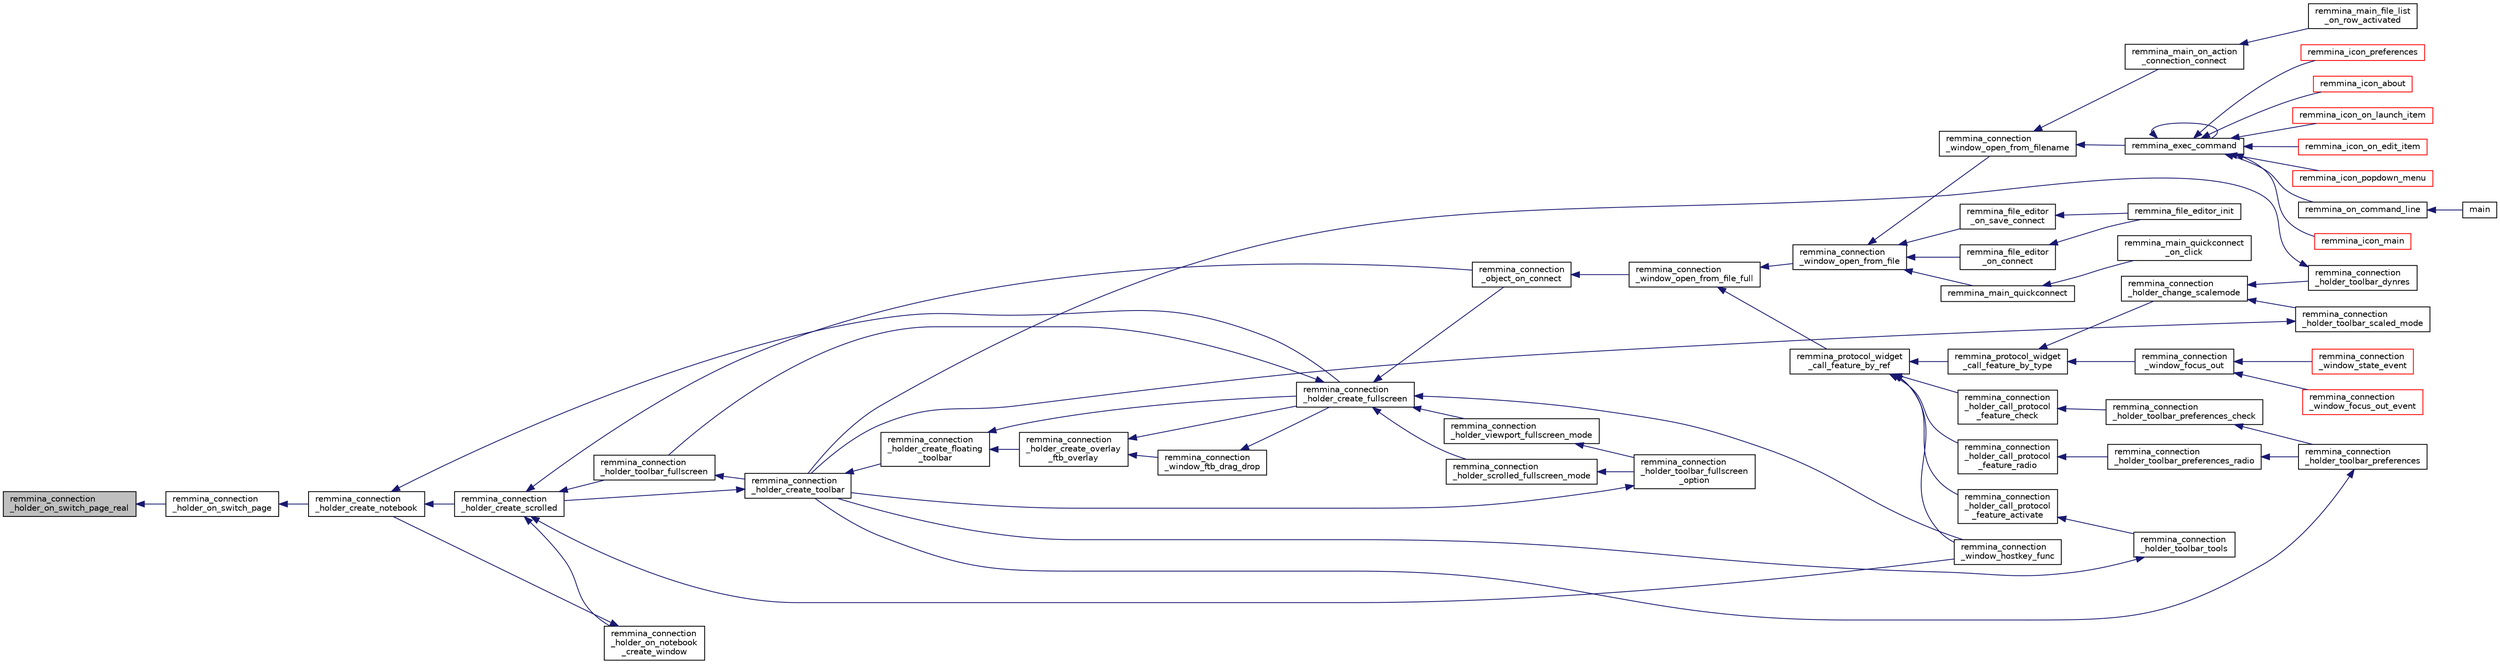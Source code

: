digraph "remmina_connection_holder_on_switch_page_real"
{
  edge [fontname="Helvetica",fontsize="10",labelfontname="Helvetica",labelfontsize="10"];
  node [fontname="Helvetica",fontsize="10",shape=record];
  rankdir="LR";
  Node5341 [label="remmina_connection\l_holder_on_switch_page_real",height=0.2,width=0.4,color="black", fillcolor="grey75", style="filled", fontcolor="black"];
  Node5341 -> Node5342 [dir="back",color="midnightblue",fontsize="10",style="solid",fontname="Helvetica"];
  Node5342 [label="remmina_connection\l_holder_on_switch_page",height=0.2,width=0.4,color="black", fillcolor="white", style="filled",URL="$remmina__connection__window_8c.html#ac93e70cd6f65ebb4bee3827240cf1c05"];
  Node5342 -> Node5343 [dir="back",color="midnightblue",fontsize="10",style="solid",fontname="Helvetica"];
  Node5343 [label="remmina_connection\l_holder_create_notebook",height=0.2,width=0.4,color="black", fillcolor="white", style="filled",URL="$remmina__connection__window_8c.html#ae616dc409c5775dc73d9a83c1f081705"];
  Node5343 -> Node5344 [dir="back",color="midnightblue",fontsize="10",style="solid",fontname="Helvetica"];
  Node5344 [label="remmina_connection\l_holder_create_scrolled",height=0.2,width=0.4,color="black", fillcolor="white", style="filled",URL="$remmina__connection__window_8c.html#a57b3656c37df65d276ddd50a16906dc7"];
  Node5344 -> Node5345 [dir="back",color="midnightblue",fontsize="10",style="solid",fontname="Helvetica"];
  Node5345 [label="remmina_connection\l_holder_toolbar_fullscreen",height=0.2,width=0.4,color="black", fillcolor="white", style="filled",URL="$remmina__connection__window_8c.html#a02ac20f50f1b7b816bd7208127efdbee"];
  Node5345 -> Node5346 [dir="back",color="midnightblue",fontsize="10",style="solid",fontname="Helvetica"];
  Node5346 [label="remmina_connection\l_holder_create_toolbar",height=0.2,width=0.4,color="black", fillcolor="white", style="filled",URL="$remmina__connection__window_8c.html#af8138da72278e9e9000276e08a6fd984"];
  Node5346 -> Node5347 [dir="back",color="midnightblue",fontsize="10",style="solid",fontname="Helvetica"];
  Node5347 [label="remmina_connection\l_holder_create_floating\l_toolbar",height=0.2,width=0.4,color="black", fillcolor="white", style="filled",URL="$remmina__connection__window_8c.html#a967dca6c1876afc3e6bcb763f9709d43"];
  Node5347 -> Node5348 [dir="back",color="midnightblue",fontsize="10",style="solid",fontname="Helvetica"];
  Node5348 [label="remmina_connection\l_holder_create_overlay\l_ftb_overlay",height=0.2,width=0.4,color="black", fillcolor="white", style="filled",URL="$remmina__connection__window_8c.html#ab2edcb806312b3367c70fbb13c383ae0"];
  Node5348 -> Node5349 [dir="back",color="midnightblue",fontsize="10",style="solid",fontname="Helvetica"];
  Node5349 [label="remmina_connection\l_window_ftb_drag_drop",height=0.2,width=0.4,color="black", fillcolor="white", style="filled",URL="$remmina__connection__window_8c.html#a15c9b2bd929f8f2bb64d0bb6fa60f067"];
  Node5349 -> Node5350 [dir="back",color="midnightblue",fontsize="10",style="solid",fontname="Helvetica"];
  Node5350 [label="remmina_connection\l_holder_create_fullscreen",height=0.2,width=0.4,color="black", fillcolor="white", style="filled",URL="$remmina__connection__window_8c.html#ae67ca4d276339723c1ff87fc224eaccf"];
  Node5350 -> Node5345 [dir="back",color="midnightblue",fontsize="10",style="solid",fontname="Helvetica"];
  Node5350 -> Node5351 [dir="back",color="midnightblue",fontsize="10",style="solid",fontname="Helvetica"];
  Node5351 [label="remmina_connection\l_holder_viewport_fullscreen_mode",height=0.2,width=0.4,color="black", fillcolor="white", style="filled",URL="$remmina__connection__window_8c.html#a0e99d0ff8c39f2c6de508eee9ef498c5"];
  Node5351 -> Node5352 [dir="back",color="midnightblue",fontsize="10",style="solid",fontname="Helvetica"];
  Node5352 [label="remmina_connection\l_holder_toolbar_fullscreen\l_option",height=0.2,width=0.4,color="black", fillcolor="white", style="filled",URL="$remmina__connection__window_8c.html#a1415cdcbed0e6fe9a7978586bf132207"];
  Node5352 -> Node5346 [dir="back",color="midnightblue",fontsize="10",style="solid",fontname="Helvetica"];
  Node5350 -> Node5353 [dir="back",color="midnightblue",fontsize="10",style="solid",fontname="Helvetica"];
  Node5353 [label="remmina_connection\l_holder_scrolled_fullscreen_mode",height=0.2,width=0.4,color="black", fillcolor="white", style="filled",URL="$remmina__connection__window_8c.html#aa25cae5c0e15e13b817b925e42a044a9"];
  Node5353 -> Node5352 [dir="back",color="midnightblue",fontsize="10",style="solid",fontname="Helvetica"];
  Node5350 -> Node5354 [dir="back",color="midnightblue",fontsize="10",style="solid",fontname="Helvetica"];
  Node5354 [label="remmina_connection\l_window_hostkey_func",height=0.2,width=0.4,color="black", fillcolor="white", style="filled",URL="$remmina__connection__window_8c.html#abef663d930076deb3105f86dabe2a9c3"];
  Node5350 -> Node5355 [dir="back",color="midnightblue",fontsize="10",style="solid",fontname="Helvetica"];
  Node5355 [label="remmina_connection\l_object_on_connect",height=0.2,width=0.4,color="black", fillcolor="white", style="filled",URL="$remmina__connection__window_8c.html#a0ad685a873ecef95ec13caba17e0c22e"];
  Node5355 -> Node5356 [dir="back",color="midnightblue",fontsize="10",style="solid",fontname="Helvetica"];
  Node5356 [label="remmina_connection\l_window_open_from_file_full",height=0.2,width=0.4,color="black", fillcolor="white", style="filled",URL="$remmina__connection__window_8h.html#adbf2b670ca3bae96a99cb0b36021a961"];
  Node5356 -> Node5357 [dir="back",color="midnightblue",fontsize="10",style="solid",fontname="Helvetica"];
  Node5357 [label="remmina_connection\l_window_open_from_file",height=0.2,width=0.4,color="black", fillcolor="white", style="filled",URL="$remmina__connection__window_8h.html#a1c7f722a89609523cc4de079cc82f23c"];
  Node5357 -> Node5358 [dir="back",color="midnightblue",fontsize="10",style="solid",fontname="Helvetica"];
  Node5358 [label="remmina_connection\l_window_open_from_filename",height=0.2,width=0.4,color="black", fillcolor="white", style="filled",URL="$remmina__connection__window_8h.html#ab0ed27ef360efc7d92906cbabf9da5db"];
  Node5358 -> Node5359 [dir="back",color="midnightblue",fontsize="10",style="solid",fontname="Helvetica"];
  Node5359 [label="remmina_exec_command",height=0.2,width=0.4,color="black", fillcolor="white", style="filled",URL="$remmina__exec_8h.html#a424cabdcff647797061e7482049d62a7"];
  Node5359 -> Node5360 [dir="back",color="midnightblue",fontsize="10",style="solid",fontname="Helvetica"];
  Node5360 [label="remmina_on_command_line",height=0.2,width=0.4,color="black", fillcolor="white", style="filled",URL="$remmina_8c.html#aeb286fc5bd52ab5382ab8cb495dc2914"];
  Node5360 -> Node5361 [dir="back",color="midnightblue",fontsize="10",style="solid",fontname="Helvetica"];
  Node5361 [label="main",height=0.2,width=0.4,color="black", fillcolor="white", style="filled",URL="$remmina_8c.html#a0ddf1224851353fc92bfbff6f499fa97"];
  Node5359 -> Node5359 [dir="back",color="midnightblue",fontsize="10",style="solid",fontname="Helvetica"];
  Node5359 -> Node5362 [dir="back",color="midnightblue",fontsize="10",style="solid",fontname="Helvetica"];
  Node5362 [label="remmina_icon_main",height=0.2,width=0.4,color="red", fillcolor="white", style="filled",URL="$remmina__icon_8c.html#a920476110ab6410c8fc8cf734109e497"];
  Node5359 -> Node5373 [dir="back",color="midnightblue",fontsize="10",style="solid",fontname="Helvetica"];
  Node5373 [label="remmina_icon_preferences",height=0.2,width=0.4,color="red", fillcolor="white", style="filled",URL="$remmina__icon_8c.html#ad3b0e3d12e4854eae05b1afea19da404"];
  Node5359 -> Node5374 [dir="back",color="midnightblue",fontsize="10",style="solid",fontname="Helvetica"];
  Node5374 [label="remmina_icon_about",height=0.2,width=0.4,color="red", fillcolor="white", style="filled",URL="$remmina__icon_8c.html#a5cdf1958ef01e49889bcee2e90e2cf71"];
  Node5359 -> Node5375 [dir="back",color="midnightblue",fontsize="10",style="solid",fontname="Helvetica"];
  Node5375 [label="remmina_icon_on_launch_item",height=0.2,width=0.4,color="red", fillcolor="white", style="filled",URL="$remmina__icon_8c.html#ad1699688680e12abcfd5c74dd2f76d83"];
  Node5359 -> Node5378 [dir="back",color="midnightblue",fontsize="10",style="solid",fontname="Helvetica"];
  Node5378 [label="remmina_icon_on_edit_item",height=0.2,width=0.4,color="red", fillcolor="white", style="filled",URL="$remmina__icon_8c.html#af8708120906a8dc41a7998ebf9ecd129"];
  Node5359 -> Node5379 [dir="back",color="midnightblue",fontsize="10",style="solid",fontname="Helvetica"];
  Node5379 [label="remmina_icon_popdown_menu",height=0.2,width=0.4,color="red", fillcolor="white", style="filled",URL="$remmina__icon_8c.html#a444be76e3c3a065279c5f9abc7fae833"];
  Node5358 -> Node5380 [dir="back",color="midnightblue",fontsize="10",style="solid",fontname="Helvetica"];
  Node5380 [label="remmina_main_on_action\l_connection_connect",height=0.2,width=0.4,color="black", fillcolor="white", style="filled",URL="$remmina__main_8c.html#ae023d1cb099a4f7bee79f13760566cbf"];
  Node5380 -> Node5381 [dir="back",color="midnightblue",fontsize="10",style="solid",fontname="Helvetica"];
  Node5381 [label="remmina_main_file_list\l_on_row_activated",height=0.2,width=0.4,color="black", fillcolor="white", style="filled",URL="$remmina__main_8c.html#aba1a89a2400c5cc8373c6bd34602ac10"];
  Node5357 -> Node5382 [dir="back",color="midnightblue",fontsize="10",style="solid",fontname="Helvetica"];
  Node5382 [label="remmina_file_editor\l_on_connect",height=0.2,width=0.4,color="black", fillcolor="white", style="filled",URL="$remmina__file__editor_8c.html#a73b8581fd1fd77532b748d91a2951f25"];
  Node5382 -> Node5366 [dir="back",color="midnightblue",fontsize="10",style="solid",fontname="Helvetica"];
  Node5366 [label="remmina_file_editor_init",height=0.2,width=0.4,color="black", fillcolor="white", style="filled",URL="$remmina__file__editor_8c.html#a9afd8d41c66f547320930eb331f3124d"];
  Node5357 -> Node5367 [dir="back",color="midnightblue",fontsize="10",style="solid",fontname="Helvetica"];
  Node5367 [label="remmina_file_editor\l_on_save_connect",height=0.2,width=0.4,color="black", fillcolor="white", style="filled",URL="$remmina__file__editor_8c.html#a57224f3f69f04f398de563b71be6b18e"];
  Node5367 -> Node5366 [dir="back",color="midnightblue",fontsize="10",style="solid",fontname="Helvetica"];
  Node5357 -> Node5383 [dir="back",color="midnightblue",fontsize="10",style="solid",fontname="Helvetica"];
  Node5383 [label="remmina_main_quickconnect",height=0.2,width=0.4,color="black", fillcolor="white", style="filled",URL="$remmina__main_8c.html#a802458852abacebfb16f1f4295806a01"];
  Node5383 -> Node5384 [dir="back",color="midnightblue",fontsize="10",style="solid",fontname="Helvetica"];
  Node5384 [label="remmina_main_quickconnect\l_on_click",height=0.2,width=0.4,color="black", fillcolor="white", style="filled",URL="$remmina__main_8c.html#a210e9e04c7c97cc86412044de31f659d"];
  Node5356 -> Node5385 [dir="back",color="midnightblue",fontsize="10",style="solid",fontname="Helvetica"];
  Node5385 [label="remmina_protocol_widget\l_call_feature_by_ref",height=0.2,width=0.4,color="black", fillcolor="white", style="filled",URL="$remmina__protocol__widget_8h.html#a605b69a9aa4393024369cc5070488692"];
  Node5385 -> Node5386 [dir="back",color="midnightblue",fontsize="10",style="solid",fontname="Helvetica"];
  Node5386 [label="remmina_connection\l_holder_call_protocol\l_feature_radio",height=0.2,width=0.4,color="black", fillcolor="white", style="filled",URL="$remmina__connection__window_8c.html#a86280cb973101817f7410af393bc2f98"];
  Node5386 -> Node5387 [dir="back",color="midnightblue",fontsize="10",style="solid",fontname="Helvetica"];
  Node5387 [label="remmina_connection\l_holder_toolbar_preferences_radio",height=0.2,width=0.4,color="black", fillcolor="white", style="filled",URL="$remmina__connection__window_8c.html#a1ddab4aacc284c606ab237eae9c0b5a9"];
  Node5387 -> Node5388 [dir="back",color="midnightblue",fontsize="10",style="solid",fontname="Helvetica"];
  Node5388 [label="remmina_connection\l_holder_toolbar_preferences",height=0.2,width=0.4,color="black", fillcolor="white", style="filled",URL="$remmina__connection__window_8c.html#a78ec7d6e66d6e6569c1a9a0230c74bc8"];
  Node5388 -> Node5346 [dir="back",color="midnightblue",fontsize="10",style="solid",fontname="Helvetica"];
  Node5385 -> Node5389 [dir="back",color="midnightblue",fontsize="10",style="solid",fontname="Helvetica"];
  Node5389 [label="remmina_connection\l_holder_call_protocol\l_feature_check",height=0.2,width=0.4,color="black", fillcolor="white", style="filled",URL="$remmina__connection__window_8c.html#a8d924ded7fe147df8b5f113e2fb1d6e7"];
  Node5389 -> Node5390 [dir="back",color="midnightblue",fontsize="10",style="solid",fontname="Helvetica"];
  Node5390 [label="remmina_connection\l_holder_toolbar_preferences_check",height=0.2,width=0.4,color="black", fillcolor="white", style="filled",URL="$remmina__connection__window_8c.html#ada0dce340f5f1484c496a2357e8a2c69"];
  Node5390 -> Node5388 [dir="back",color="midnightblue",fontsize="10",style="solid",fontname="Helvetica"];
  Node5385 -> Node5391 [dir="back",color="midnightblue",fontsize="10",style="solid",fontname="Helvetica"];
  Node5391 [label="remmina_connection\l_holder_call_protocol\l_feature_activate",height=0.2,width=0.4,color="black", fillcolor="white", style="filled",URL="$remmina__connection__window_8c.html#a4507b43c6fd10bc68d9512c6b253a552"];
  Node5391 -> Node5392 [dir="back",color="midnightblue",fontsize="10",style="solid",fontname="Helvetica"];
  Node5392 [label="remmina_connection\l_holder_toolbar_tools",height=0.2,width=0.4,color="black", fillcolor="white", style="filled",URL="$remmina__connection__window_8c.html#a51cc0b2274049920f67c71047bd76213"];
  Node5392 -> Node5346 [dir="back",color="midnightblue",fontsize="10",style="solid",fontname="Helvetica"];
  Node5385 -> Node5354 [dir="back",color="midnightblue",fontsize="10",style="solid",fontname="Helvetica"];
  Node5385 -> Node5393 [dir="back",color="midnightblue",fontsize="10",style="solid",fontname="Helvetica"];
  Node5393 [label="remmina_protocol_widget\l_call_feature_by_type",height=0.2,width=0.4,color="black", fillcolor="white", style="filled",URL="$remmina__protocol__widget_8h.html#a6a630e96e5b914d60d678ae8eaad4cd9"];
  Node5393 -> Node5394 [dir="back",color="midnightblue",fontsize="10",style="solid",fontname="Helvetica"];
  Node5394 [label="remmina_connection\l_holder_change_scalemode",height=0.2,width=0.4,color="black", fillcolor="white", style="filled",URL="$remmina__connection__window_8c.html#a5565ebedf82eb9f2d54b7f447b4c930e"];
  Node5394 -> Node5395 [dir="back",color="midnightblue",fontsize="10",style="solid",fontname="Helvetica"];
  Node5395 [label="remmina_connection\l_holder_toolbar_dynres",height=0.2,width=0.4,color="black", fillcolor="white", style="filled",URL="$remmina__connection__window_8c.html#a576e3800c7371f63b27e3832848ac4e5"];
  Node5395 -> Node5346 [dir="back",color="midnightblue",fontsize="10",style="solid",fontname="Helvetica"];
  Node5394 -> Node5396 [dir="back",color="midnightblue",fontsize="10",style="solid",fontname="Helvetica"];
  Node5396 [label="remmina_connection\l_holder_toolbar_scaled_mode",height=0.2,width=0.4,color="black", fillcolor="white", style="filled",URL="$remmina__connection__window_8c.html#ad6136dd7c0867a5a5f1c0b0645632ee4"];
  Node5396 -> Node5346 [dir="back",color="midnightblue",fontsize="10",style="solid",fontname="Helvetica"];
  Node5393 -> Node5397 [dir="back",color="midnightblue",fontsize="10",style="solid",fontname="Helvetica"];
  Node5397 [label="remmina_connection\l_window_focus_out",height=0.2,width=0.4,color="black", fillcolor="white", style="filled",URL="$remmina__connection__window_8c.html#a8c242e0a7ee57ed79099c330d696b43f"];
  Node5397 -> Node5398 [dir="back",color="midnightblue",fontsize="10",style="solid",fontname="Helvetica"];
  Node5398 [label="remmina_connection\l_window_focus_out_event",height=0.2,width=0.4,color="red", fillcolor="white", style="filled",URL="$remmina__connection__window_8c.html#a539828a1dd435bee083d82136691176c"];
  Node5397 -> Node5400 [dir="back",color="midnightblue",fontsize="10",style="solid",fontname="Helvetica"];
  Node5400 [label="remmina_connection\l_window_state_event",height=0.2,width=0.4,color="red", fillcolor="white", style="filled",URL="$remmina__connection__window_8c.html#a174d5b1e983a96c98aae2e8078f462bd"];
  Node5348 -> Node5350 [dir="back",color="midnightblue",fontsize="10",style="solid",fontname="Helvetica"];
  Node5347 -> Node5350 [dir="back",color="midnightblue",fontsize="10",style="solid",fontname="Helvetica"];
  Node5346 -> Node5344 [dir="back",color="midnightblue",fontsize="10",style="solid",fontname="Helvetica"];
  Node5344 -> Node5401 [dir="back",color="midnightblue",fontsize="10",style="solid",fontname="Helvetica"];
  Node5401 [label="remmina_connection\l_holder_on_notebook\l_create_window",height=0.2,width=0.4,color="black", fillcolor="white", style="filled",URL="$remmina__connection__window_8c.html#a2f5fc595c1aad851962aa58e2009bcce"];
  Node5401 -> Node5343 [dir="back",color="midnightblue",fontsize="10",style="solid",fontname="Helvetica"];
  Node5344 -> Node5354 [dir="back",color="midnightblue",fontsize="10",style="solid",fontname="Helvetica"];
  Node5344 -> Node5355 [dir="back",color="midnightblue",fontsize="10",style="solid",fontname="Helvetica"];
  Node5343 -> Node5350 [dir="back",color="midnightblue",fontsize="10",style="solid",fontname="Helvetica"];
}

